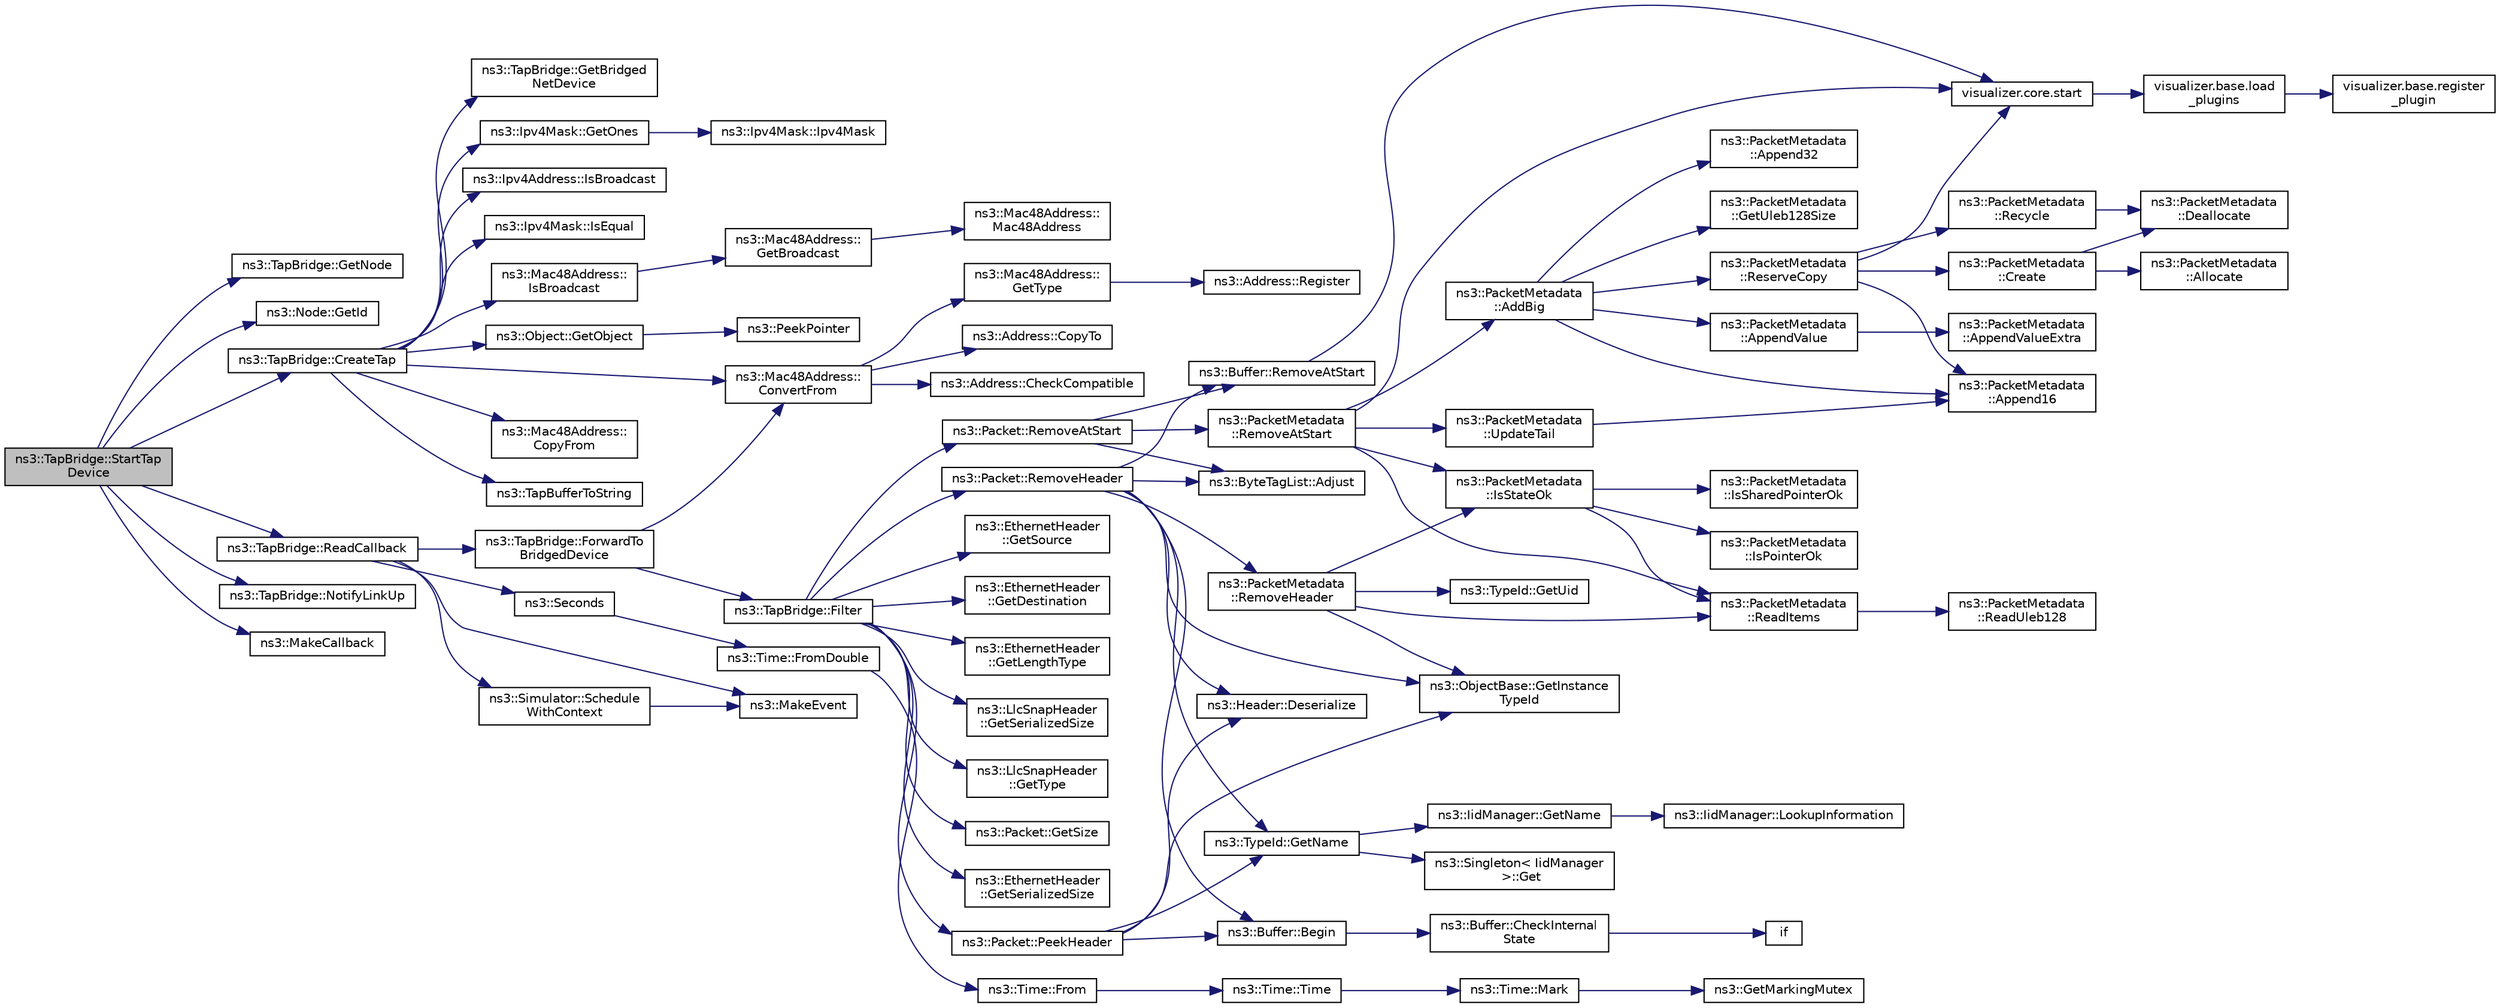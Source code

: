 digraph "ns3::TapBridge::StartTapDevice"
{
  edge [fontname="Helvetica",fontsize="10",labelfontname="Helvetica",labelfontsize="10"];
  node [fontname="Helvetica",fontsize="10",shape=record];
  rankdir="LR";
  Node1 [label="ns3::TapBridge::StartTap\lDevice",height=0.2,width=0.4,color="black", fillcolor="grey75", style="filled", fontcolor="black"];
  Node1 -> Node2 [color="midnightblue",fontsize="10",style="solid"];
  Node2 [label="ns3::TapBridge::GetNode",height=0.2,width=0.4,color="black", fillcolor="white", style="filled",URL="$d3/d97/classns3_1_1TapBridge.html#ae200e9184e81dcad678e1016ff0375c6"];
  Node1 -> Node3 [color="midnightblue",fontsize="10",style="solid"];
  Node3 [label="ns3::Node::GetId",height=0.2,width=0.4,color="black", fillcolor="white", style="filled",URL="$dd/ded/classns3_1_1Node.html#aaf49b64a843565ce3812326313b370ac"];
  Node1 -> Node4 [color="midnightblue",fontsize="10",style="solid"];
  Node4 [label="ns3::TapBridge::CreateTap",height=0.2,width=0.4,color="black", fillcolor="white", style="filled",URL="$d3/d97/classns3_1_1TapBridge.html#ab8458214cc15eb045fa1048e36275432"];
  Node4 -> Node5 [color="midnightblue",fontsize="10",style="solid"];
  Node5 [label="ns3::TapBufferToString",height=0.2,width=0.4,color="black", fillcolor="white", style="filled",URL="$d7/d2e/namespacens3.html#abf9f661689b523b4b37b97879c1ffc12",tooltip="Convert a byte buffer to a string containing a hex representation of the buffer. Make the string pret..."];
  Node4 -> Node6 [color="midnightblue",fontsize="10",style="solid"];
  Node6 [label="ns3::TapBridge::GetBridged\lNetDevice",height=0.2,width=0.4,color="black", fillcolor="white", style="filled",URL="$d3/d97/classns3_1_1TapBridge.html#afc497fe420a336be2ff9076ab90cf713",tooltip="Get the bridged net device. "];
  Node4 -> Node7 [color="midnightblue",fontsize="10",style="solid"];
  Node7 [label="ns3::Object::GetObject",height=0.2,width=0.4,color="black", fillcolor="white", style="filled",URL="$d9/d77/classns3_1_1Object.html#a13e18c00017096c8381eb651d5bd0783"];
  Node7 -> Node8 [color="midnightblue",fontsize="10",style="solid"];
  Node8 [label="ns3::PeekPointer",height=0.2,width=0.4,color="black", fillcolor="white", style="filled",URL="$d7/d2e/namespacens3.html#af2a7557fe9afdd98d8f6f8f6e412cf5a"];
  Node4 -> Node9 [color="midnightblue",fontsize="10",style="solid"];
  Node9 [label="ns3::Ipv4Address::IsBroadcast",height=0.2,width=0.4,color="black", fillcolor="white", style="filled",URL="$de/d55/classns3_1_1Ipv4Address.html#acff8d940bf4cc9282cf67c75eb9d777f"];
  Node4 -> Node10 [color="midnightblue",fontsize="10",style="solid"];
  Node10 [label="ns3::Ipv4Mask::IsEqual",height=0.2,width=0.4,color="black", fillcolor="white", style="filled",URL="$d5/df8/classns3_1_1Ipv4Mask.html#a1428fba537359418d0b7d8c84a135a7e"];
  Node4 -> Node11 [color="midnightblue",fontsize="10",style="solid"];
  Node11 [label="ns3::Ipv4Mask::GetOnes",height=0.2,width=0.4,color="black", fillcolor="white", style="filled",URL="$d5/df8/classns3_1_1Ipv4Mask.html#af712cbdf28c039025d4aa45fa7e243dd"];
  Node11 -> Node12 [color="midnightblue",fontsize="10",style="solid"];
  Node12 [label="ns3::Ipv4Mask::Ipv4Mask",height=0.2,width=0.4,color="black", fillcolor="white", style="filled",URL="$d5/df8/classns3_1_1Ipv4Mask.html#a4f877fcb3423f63debab168c83213627"];
  Node4 -> Node13 [color="midnightblue",fontsize="10",style="solid"];
  Node13 [label="ns3::Mac48Address::\lConvertFrom",height=0.2,width=0.4,color="black", fillcolor="white", style="filled",URL="$db/dee/classns3_1_1Mac48Address.html#a911ce13603a9ef837545a032b6523ae4"];
  Node13 -> Node14 [color="midnightblue",fontsize="10",style="solid"];
  Node14 [label="ns3::Address::CheckCompatible",height=0.2,width=0.4,color="black", fillcolor="white", style="filled",URL="$d2/d5f/classns3_1_1Address.html#a38688466338cf075e21fe45f7207c51f"];
  Node13 -> Node15 [color="midnightblue",fontsize="10",style="solid"];
  Node15 [label="ns3::Mac48Address::\lGetType",height=0.2,width=0.4,color="black", fillcolor="white", style="filled",URL="$db/dee/classns3_1_1Mac48Address.html#a5d365853b58b7acb2cc1cf905115891b",tooltip="Return the Type of address. "];
  Node15 -> Node16 [color="midnightblue",fontsize="10",style="solid"];
  Node16 [label="ns3::Address::Register",height=0.2,width=0.4,color="black", fillcolor="white", style="filled",URL="$d2/d5f/classns3_1_1Address.html#a75d239c79bb3c39d64a8db4f2d3d9b20"];
  Node13 -> Node17 [color="midnightblue",fontsize="10",style="solid"];
  Node17 [label="ns3::Address::CopyTo",height=0.2,width=0.4,color="black", fillcolor="white", style="filled",URL="$d2/d5f/classns3_1_1Address.html#a6d2f5089f145dc5ce1e20abc263d511d",tooltip="Copy the address bytes into a buffer. "];
  Node4 -> Node18 [color="midnightblue",fontsize="10",style="solid"];
  Node18 [label="ns3::Mac48Address::\lIsBroadcast",height=0.2,width=0.4,color="black", fillcolor="white", style="filled",URL="$db/dee/classns3_1_1Mac48Address.html#ad9909ad21bac501799fb8810bfc58c1e"];
  Node18 -> Node19 [color="midnightblue",fontsize="10",style="solid"];
  Node19 [label="ns3::Mac48Address::\lGetBroadcast",height=0.2,width=0.4,color="black", fillcolor="white", style="filled",URL="$db/dee/classns3_1_1Mac48Address.html#a55156e302c6bf950c0b558365adbde84"];
  Node19 -> Node20 [color="midnightblue",fontsize="10",style="solid"];
  Node20 [label="ns3::Mac48Address::\lMac48Address",height=0.2,width=0.4,color="black", fillcolor="white", style="filled",URL="$db/dee/classns3_1_1Mac48Address.html#a17882c09fc6317d5bcf4efdb62a37d07"];
  Node4 -> Node21 [color="midnightblue",fontsize="10",style="solid"];
  Node21 [label="ns3::Mac48Address::\lCopyFrom",height=0.2,width=0.4,color="black", fillcolor="white", style="filled",URL="$db/dee/classns3_1_1Mac48Address.html#a62033fab3f2c573f0cc0be1121d493d2"];
  Node1 -> Node22 [color="midnightblue",fontsize="10",style="solid"];
  Node22 [label="ns3::TapBridge::NotifyLinkUp",height=0.2,width=0.4,color="black", fillcolor="white", style="filled",URL="$d3/d97/classns3_1_1TapBridge.html#a845a502163a985d26b2b70c36493d945"];
  Node1 -> Node23 [color="midnightblue",fontsize="10",style="solid"];
  Node23 [label="ns3::MakeCallback",height=0.2,width=0.4,color="black", fillcolor="white", style="filled",URL="$dd/de0/group__makecallbackmemptr.html#ga9376283685aa99d204048d6a4b7610a4"];
  Node1 -> Node24 [color="midnightblue",fontsize="10",style="solid"];
  Node24 [label="ns3::TapBridge::ReadCallback",height=0.2,width=0.4,color="black", fillcolor="white", style="filled",URL="$d3/d97/classns3_1_1TapBridge.html#a8cf7414db717096f2b3a2a0e7026ed8f"];
  Node24 -> Node25 [color="midnightblue",fontsize="10",style="solid"];
  Node25 [label="ns3::Simulator::Schedule\lWithContext",height=0.2,width=0.4,color="black", fillcolor="white", style="filled",URL="$d7/deb/classns3_1_1Simulator.html#a86dbaef45a15a42365d7d2ae550449f6"];
  Node25 -> Node26 [color="midnightblue",fontsize="10",style="solid"];
  Node26 [label="ns3::MakeEvent",height=0.2,width=0.4,color="black", fillcolor="white", style="filled",URL="$d0/dac/group__makeeventfnptr.html#ga289a28a2497c18a9bd299e5e2014094b"];
  Node24 -> Node27 [color="midnightblue",fontsize="10",style="solid"];
  Node27 [label="ns3::Seconds",height=0.2,width=0.4,color="black", fillcolor="white", style="filled",URL="$d1/dec/group__timecivil.html#ga33c34b816f8ff6628e33d5c8e9713b9e"];
  Node27 -> Node28 [color="midnightblue",fontsize="10",style="solid"];
  Node28 [label="ns3::Time::FromDouble",height=0.2,width=0.4,color="black", fillcolor="white", style="filled",URL="$dc/d04/classns3_1_1Time.html#a60e845f4a74e62495b86356afe604cb4"];
  Node28 -> Node29 [color="midnightblue",fontsize="10",style="solid"];
  Node29 [label="ns3::Time::From",height=0.2,width=0.4,color="black", fillcolor="white", style="filled",URL="$dc/d04/classns3_1_1Time.html#a34e4acc13d0e08cc8cb9cd3b838b9baf"];
  Node29 -> Node30 [color="midnightblue",fontsize="10",style="solid"];
  Node30 [label="ns3::Time::Time",height=0.2,width=0.4,color="black", fillcolor="white", style="filled",URL="$dc/d04/classns3_1_1Time.html#a8a39dc1b8cbbd7fe6d940e492d1b925e"];
  Node30 -> Node31 [color="midnightblue",fontsize="10",style="solid"];
  Node31 [label="ns3::Time::Mark",height=0.2,width=0.4,color="black", fillcolor="white", style="filled",URL="$dc/d04/classns3_1_1Time.html#aa7eef2a1119c1c4855d99f1e83d44c54"];
  Node31 -> Node32 [color="midnightblue",fontsize="10",style="solid"];
  Node32 [label="ns3::GetMarkingMutex",height=0.2,width=0.4,color="black", fillcolor="white", style="filled",URL="$d7/d2e/namespacens3.html#ac4356aa982bd2ddb0f7ebbf94539919d"];
  Node24 -> Node26 [color="midnightblue",fontsize="10",style="solid"];
  Node24 -> Node33 [color="midnightblue",fontsize="10",style="solid"];
  Node33 [label="ns3::TapBridge::ForwardTo\lBridgedDevice",height=0.2,width=0.4,color="black", fillcolor="white", style="filled",URL="$d3/d97/classns3_1_1TapBridge.html#ab4390af3653278cc4ea265d3c7f4de15"];
  Node33 -> Node34 [color="midnightblue",fontsize="10",style="solid"];
  Node34 [label="ns3::TapBridge::Filter",height=0.2,width=0.4,color="black", fillcolor="white", style="filled",URL="$d3/d97/classns3_1_1TapBridge.html#aa141455ff96593217dcffd47d7bc48d0"];
  Node34 -> Node35 [color="midnightblue",fontsize="10",style="solid"];
  Node35 [label="ns3::Packet::GetSize",height=0.2,width=0.4,color="black", fillcolor="white", style="filled",URL="$dd/d7a/classns3_1_1Packet.html#a462855c9929954d4301a4edfe55f4f1c",tooltip="Returns the the size in bytes of the packet (including the zero-filled initial payload). "];
  Node34 -> Node36 [color="midnightblue",fontsize="10",style="solid"];
  Node36 [label="ns3::EthernetHeader\l::GetSerializedSize",height=0.2,width=0.4,color="black", fillcolor="white", style="filled",URL="$d3/d9a/classns3_1_1EthernetHeader.html#a6dfd391cc93668a32f832661a082c5b2"];
  Node34 -> Node37 [color="midnightblue",fontsize="10",style="solid"];
  Node37 [label="ns3::Packet::PeekHeader",height=0.2,width=0.4,color="black", fillcolor="white", style="filled",URL="$dd/d7a/classns3_1_1Packet.html#aadc63487bea70945c418f4c3e9b81964",tooltip="Deserialize but does not remove the header from the internal buffer. s This method invokes Header::De..."];
  Node37 -> Node38 [color="midnightblue",fontsize="10",style="solid"];
  Node38 [label="ns3::Header::Deserialize",height=0.2,width=0.4,color="black", fillcolor="white", style="filled",URL="$d6/dae/classns3_1_1Header.html#a78be9400bb66b2a8543606f395ef5396"];
  Node37 -> Node39 [color="midnightblue",fontsize="10",style="solid"];
  Node39 [label="ns3::Buffer::Begin",height=0.2,width=0.4,color="black", fillcolor="white", style="filled",URL="$da/d85/classns3_1_1Buffer.html#a893d4bf50df13e730b6cd0fda91b967f"];
  Node39 -> Node40 [color="midnightblue",fontsize="10",style="solid"];
  Node40 [label="ns3::Buffer::CheckInternal\lState",height=0.2,width=0.4,color="black", fillcolor="white", style="filled",URL="$da/d85/classns3_1_1Buffer.html#a6202ce7f1ecc1fc7a14cc13017375d14",tooltip="Checks the internal buffer structures consistency. "];
  Node40 -> Node41 [color="midnightblue",fontsize="10",style="solid"];
  Node41 [label="if",height=0.2,width=0.4,color="black", fillcolor="white", style="filled",URL="$d8/d0e/loss__ITU1238_8m.html#a419d895abe1313c35fa353c93802647e"];
  Node37 -> Node42 [color="midnightblue",fontsize="10",style="solid"];
  Node42 [label="ns3::ObjectBase::GetInstance\lTypeId",height=0.2,width=0.4,color="black", fillcolor="white", style="filled",URL="$d2/dac/classns3_1_1ObjectBase.html#abe5b43a6f5b99a92a4c3122db31f06fb"];
  Node37 -> Node43 [color="midnightblue",fontsize="10",style="solid"];
  Node43 [label="ns3::TypeId::GetName",height=0.2,width=0.4,color="black", fillcolor="white", style="filled",URL="$d6/d11/classns3_1_1TypeId.html#aa3c41c79ae428b3cb396a9c6bb3ef314"];
  Node43 -> Node44 [color="midnightblue",fontsize="10",style="solid"];
  Node44 [label="ns3::Singleton\< IidManager\l \>::Get",height=0.2,width=0.4,color="black", fillcolor="white", style="filled",URL="$d8/d77/classns3_1_1Singleton.html#a80a2cd3c25a27ea72add7a9f7a141ffa"];
  Node43 -> Node45 [color="midnightblue",fontsize="10",style="solid"];
  Node45 [label="ns3::IidManager::GetName",height=0.2,width=0.4,color="black", fillcolor="white", style="filled",URL="$d4/d1c/classns3_1_1IidManager.html#a5d68d0f0f44594dcdec239dbdb5bf53c"];
  Node45 -> Node46 [color="midnightblue",fontsize="10",style="solid"];
  Node46 [label="ns3::IidManager::LookupInformation",height=0.2,width=0.4,color="black", fillcolor="white", style="filled",URL="$d4/d1c/classns3_1_1IidManager.html#a6b1f4ba2815dba27a377e8a8db2384cf"];
  Node34 -> Node47 [color="midnightblue",fontsize="10",style="solid"];
  Node47 [label="ns3::Packet::RemoveAtStart",height=0.2,width=0.4,color="black", fillcolor="white", style="filled",URL="$dd/d7a/classns3_1_1Packet.html#a78aa207e7921dd2f9f7e0d0b7a1c730a",tooltip="Remove size bytes from the start of the current packet. "];
  Node47 -> Node48 [color="midnightblue",fontsize="10",style="solid"];
  Node48 [label="ns3::Buffer::RemoveAtStart",height=0.2,width=0.4,color="black", fillcolor="white", style="filled",URL="$da/d85/classns3_1_1Buffer.html#adeecbb3e8f518aec6fee0437578ade4b"];
  Node48 -> Node49 [color="midnightblue",fontsize="10",style="solid"];
  Node49 [label="visualizer.core.start",height=0.2,width=0.4,color="black", fillcolor="white", style="filled",URL="$df/d6c/namespacevisualizer_1_1core.html#a2a35e5d8a34af358b508dac8635754e0"];
  Node49 -> Node50 [color="midnightblue",fontsize="10",style="solid"];
  Node50 [label="visualizer.base.load\l_plugins",height=0.2,width=0.4,color="black", fillcolor="white", style="filled",URL="$d4/d39/namespacevisualizer_1_1base.html#ad171497a5ff1afe0a73bedaebf35448f"];
  Node50 -> Node51 [color="midnightblue",fontsize="10",style="solid"];
  Node51 [label="visualizer.base.register\l_plugin",height=0.2,width=0.4,color="black", fillcolor="white", style="filled",URL="$d4/d39/namespacevisualizer_1_1base.html#a6b0ffcff1e17ec4027496f50177e5b9e"];
  Node47 -> Node52 [color="midnightblue",fontsize="10",style="solid"];
  Node52 [label="ns3::ByteTagList::Adjust",height=0.2,width=0.4,color="black", fillcolor="white", style="filled",URL="$dd/d64/classns3_1_1ByteTagList.html#a1fec06d7e6daaf8039cf2a148e4090f2"];
  Node47 -> Node53 [color="midnightblue",fontsize="10",style="solid"];
  Node53 [label="ns3::PacketMetadata\l::RemoveAtStart",height=0.2,width=0.4,color="black", fillcolor="white", style="filled",URL="$d1/db1/classns3_1_1PacketMetadata.html#a9a0300e7ae709f269d59b6733e590d56",tooltip="Remove a chunk of metadata at the metadata start. "];
  Node53 -> Node54 [color="midnightblue",fontsize="10",style="solid"];
  Node54 [label="ns3::PacketMetadata\l::IsStateOk",height=0.2,width=0.4,color="black", fillcolor="white", style="filled",URL="$d1/db1/classns3_1_1PacketMetadata.html#a208d3163e28704438cdd4d30318e489c",tooltip="Check if the metadata state is ok. "];
  Node54 -> Node55 [color="midnightblue",fontsize="10",style="solid"];
  Node55 [label="ns3::PacketMetadata\l::IsPointerOk",height=0.2,width=0.4,color="black", fillcolor="white", style="filled",URL="$d1/db1/classns3_1_1PacketMetadata.html#acf15fba7d020ebd77591619b5ad273c5",tooltip="Check if the position is valid. "];
  Node54 -> Node56 [color="midnightblue",fontsize="10",style="solid"];
  Node56 [label="ns3::PacketMetadata\l::ReadItems",height=0.2,width=0.4,color="black", fillcolor="white", style="filled",URL="$d1/db1/classns3_1_1PacketMetadata.html#a3719ad2c32313a9a1c74462322e8b517",tooltip="Read items. "];
  Node56 -> Node57 [color="midnightblue",fontsize="10",style="solid"];
  Node57 [label="ns3::PacketMetadata\l::ReadUleb128",height=0.2,width=0.4,color="black", fillcolor="white", style="filled",URL="$d1/db1/classns3_1_1PacketMetadata.html#a7ae75db766a843dbee8960ae8cbf23ee",tooltip="Read a ULEB128 (Unsigned Little Endian Base 128) coded number. "];
  Node54 -> Node58 [color="midnightblue",fontsize="10",style="solid"];
  Node58 [label="ns3::PacketMetadata\l::IsSharedPointerOk",height=0.2,width=0.4,color="black", fillcolor="white", style="filled",URL="$d1/db1/classns3_1_1PacketMetadata.html#ae62c5bb3dce611a0f8c5e9ba3ba8e26e",tooltip="Check if the position is valid. "];
  Node53 -> Node49 [color="midnightblue",fontsize="10",style="solid"];
  Node53 -> Node56 [color="midnightblue",fontsize="10",style="solid"];
  Node53 -> Node59 [color="midnightblue",fontsize="10",style="solid"];
  Node59 [label="ns3::PacketMetadata\l::AddBig",height=0.2,width=0.4,color="black", fillcolor="white", style="filled",URL="$d1/db1/classns3_1_1PacketMetadata.html#ae89a0bf5e3dcd624bd37bc8ca67544da",tooltip="Add a \"Big\" Item (a SmallItem plus an ExtraItem) "];
  Node59 -> Node60 [color="midnightblue",fontsize="10",style="solid"];
  Node60 [label="ns3::PacketMetadata\l::GetUleb128Size",height=0.2,width=0.4,color="black", fillcolor="white", style="filled",URL="$d1/db1/classns3_1_1PacketMetadata.html#a4ea634655d1780a2b4dd9a3ac54c3501",tooltip="Get the ULEB128 (Unsigned Little Endian Base 128) size. "];
  Node59 -> Node61 [color="midnightblue",fontsize="10",style="solid"];
  Node61 [label="ns3::PacketMetadata\l::ReserveCopy",height=0.2,width=0.4,color="black", fillcolor="white", style="filled",URL="$d1/db1/classns3_1_1PacketMetadata.html#a18a4039a86f4c212742f6359849ddfd6",tooltip="Reserve space and make a metadata copy. "];
  Node61 -> Node62 [color="midnightblue",fontsize="10",style="solid"];
  Node62 [label="ns3::PacketMetadata\l::Create",height=0.2,width=0.4,color="black", fillcolor="white", style="filled",URL="$d1/db1/classns3_1_1PacketMetadata.html#a94be0cf01bdfdf5dda7ae0afc475dc2a",tooltip="Create a buffer data storage. "];
  Node62 -> Node63 [color="midnightblue",fontsize="10",style="solid"];
  Node63 [label="ns3::PacketMetadata\l::Deallocate",height=0.2,width=0.4,color="black", fillcolor="white", style="filled",URL="$d1/db1/classns3_1_1PacketMetadata.html#a5284ea0e3b7e0e272ca521cb976431b7",tooltip="Deallocate the buffer memory. "];
  Node62 -> Node64 [color="midnightblue",fontsize="10",style="solid"];
  Node64 [label="ns3::PacketMetadata\l::Allocate",height=0.2,width=0.4,color="black", fillcolor="white", style="filled",URL="$d1/db1/classns3_1_1PacketMetadata.html#a5cb8aff27ae7a4b60c0bc1a743e1cc8a",tooltip="Allocate a buffer data storage. "];
  Node61 -> Node65 [color="midnightblue",fontsize="10",style="solid"];
  Node65 [label="ns3::PacketMetadata\l::Recycle",height=0.2,width=0.4,color="black", fillcolor="white", style="filled",URL="$d1/db1/classns3_1_1PacketMetadata.html#ae4bff0e3145f955d12e75531b0be6b7f",tooltip="Recycle the buffer memory. "];
  Node65 -> Node63 [color="midnightblue",fontsize="10",style="solid"];
  Node61 -> Node49 [color="midnightblue",fontsize="10",style="solid"];
  Node61 -> Node66 [color="midnightblue",fontsize="10",style="solid"];
  Node66 [label="ns3::PacketMetadata\l::Append16",height=0.2,width=0.4,color="black", fillcolor="white", style="filled",URL="$d1/db1/classns3_1_1PacketMetadata.html#ab80adc9c544b0f087715acf15e255707",tooltip="Append a 16-bit value to the buffer. "];
  Node59 -> Node66 [color="midnightblue",fontsize="10",style="solid"];
  Node59 -> Node67 [color="midnightblue",fontsize="10",style="solid"];
  Node67 [label="ns3::PacketMetadata\l::AppendValue",height=0.2,width=0.4,color="black", fillcolor="white", style="filled",URL="$d1/db1/classns3_1_1PacketMetadata.html#a48151488856a00fc7325c3e761b19b97",tooltip="Append a value to the buffer. "];
  Node67 -> Node68 [color="midnightblue",fontsize="10",style="solid"];
  Node68 [label="ns3::PacketMetadata\l::AppendValueExtra",height=0.2,width=0.4,color="black", fillcolor="white", style="filled",URL="$d1/db1/classns3_1_1PacketMetadata.html#a1cac4e4c0f975898b39dc0a8cd7fd4d0",tooltip="Append a value to the buffer - extra. "];
  Node59 -> Node69 [color="midnightblue",fontsize="10",style="solid"];
  Node69 [label="ns3::PacketMetadata\l::Append32",height=0.2,width=0.4,color="black", fillcolor="white", style="filled",URL="$d1/db1/classns3_1_1PacketMetadata.html#a254b3766510c9b38a2ad0bec6d973f15",tooltip="Append a 32-bit value to the buffer. "];
  Node53 -> Node70 [color="midnightblue",fontsize="10",style="solid"];
  Node70 [label="ns3::PacketMetadata\l::UpdateTail",height=0.2,width=0.4,color="black", fillcolor="white", style="filled",URL="$d1/db1/classns3_1_1PacketMetadata.html#ad975bb9c1c0a6875ccc2309f071c5b55",tooltip="Update the tail. "];
  Node70 -> Node66 [color="midnightblue",fontsize="10",style="solid"];
  Node34 -> Node71 [color="midnightblue",fontsize="10",style="solid"];
  Node71 [label="ns3::EthernetHeader\l::GetSource",height=0.2,width=0.4,color="black", fillcolor="white", style="filled",URL="$d3/d9a/classns3_1_1EthernetHeader.html#a72be6e9e1671ebf57336ace7725c3928"];
  Node34 -> Node72 [color="midnightblue",fontsize="10",style="solid"];
  Node72 [label="ns3::EthernetHeader\l::GetDestination",height=0.2,width=0.4,color="black", fillcolor="white", style="filled",URL="$d3/d9a/classns3_1_1EthernetHeader.html#a2383c4f482101a0e2ebe8a4e9e62f64a"];
  Node34 -> Node73 [color="midnightblue",fontsize="10",style="solid"];
  Node73 [label="ns3::EthernetHeader\l::GetLengthType",height=0.2,width=0.4,color="black", fillcolor="white", style="filled",URL="$d3/d9a/classns3_1_1EthernetHeader.html#a13dbc4a772d8abbffa4ca1ef1894d07d"];
  Node34 -> Node74 [color="midnightblue",fontsize="10",style="solid"];
  Node74 [label="ns3::LlcSnapHeader\l::GetSerializedSize",height=0.2,width=0.4,color="black", fillcolor="white", style="filled",URL="$de/d5e/classns3_1_1LlcSnapHeader.html#ab71ac1dee8d8f9eb9d1b6d395e6b14ee"];
  Node34 -> Node75 [color="midnightblue",fontsize="10",style="solid"];
  Node75 [label="ns3::Packet::RemoveHeader",height=0.2,width=0.4,color="black", fillcolor="white", style="filled",URL="$dd/d7a/classns3_1_1Packet.html#a0961eccf975d75f902d40956c93ba63e",tooltip="Deserialize and remove the header from the internal buffer. "];
  Node75 -> Node38 [color="midnightblue",fontsize="10",style="solid"];
  Node75 -> Node39 [color="midnightblue",fontsize="10",style="solid"];
  Node75 -> Node42 [color="midnightblue",fontsize="10",style="solid"];
  Node75 -> Node43 [color="midnightblue",fontsize="10",style="solid"];
  Node75 -> Node48 [color="midnightblue",fontsize="10",style="solid"];
  Node75 -> Node52 [color="midnightblue",fontsize="10",style="solid"];
  Node75 -> Node76 [color="midnightblue",fontsize="10",style="solid"];
  Node76 [label="ns3::PacketMetadata\l::RemoveHeader",height=0.2,width=0.4,color="black", fillcolor="white", style="filled",URL="$d1/db1/classns3_1_1PacketMetadata.html#afa8a589ec783d4998516d7f39f21242d",tooltip="Remove an header. "];
  Node76 -> Node42 [color="midnightblue",fontsize="10",style="solid"];
  Node76 -> Node77 [color="midnightblue",fontsize="10",style="solid"];
  Node77 [label="ns3::TypeId::GetUid",height=0.2,width=0.4,color="black", fillcolor="white", style="filled",URL="$d6/d11/classns3_1_1TypeId.html#acd3e41de6340d06299f4fd63e2ed8da0"];
  Node76 -> Node54 [color="midnightblue",fontsize="10",style="solid"];
  Node76 -> Node56 [color="midnightblue",fontsize="10",style="solid"];
  Node34 -> Node78 [color="midnightblue",fontsize="10",style="solid"];
  Node78 [label="ns3::LlcSnapHeader\l::GetType",height=0.2,width=0.4,color="black", fillcolor="white", style="filled",URL="$de/d5e/classns3_1_1LlcSnapHeader.html#a6779dfaf79e62d11658c303611fcc8b7",tooltip="Return the Ethertype. "];
  Node33 -> Node13 [color="midnightblue",fontsize="10",style="solid"];
}
